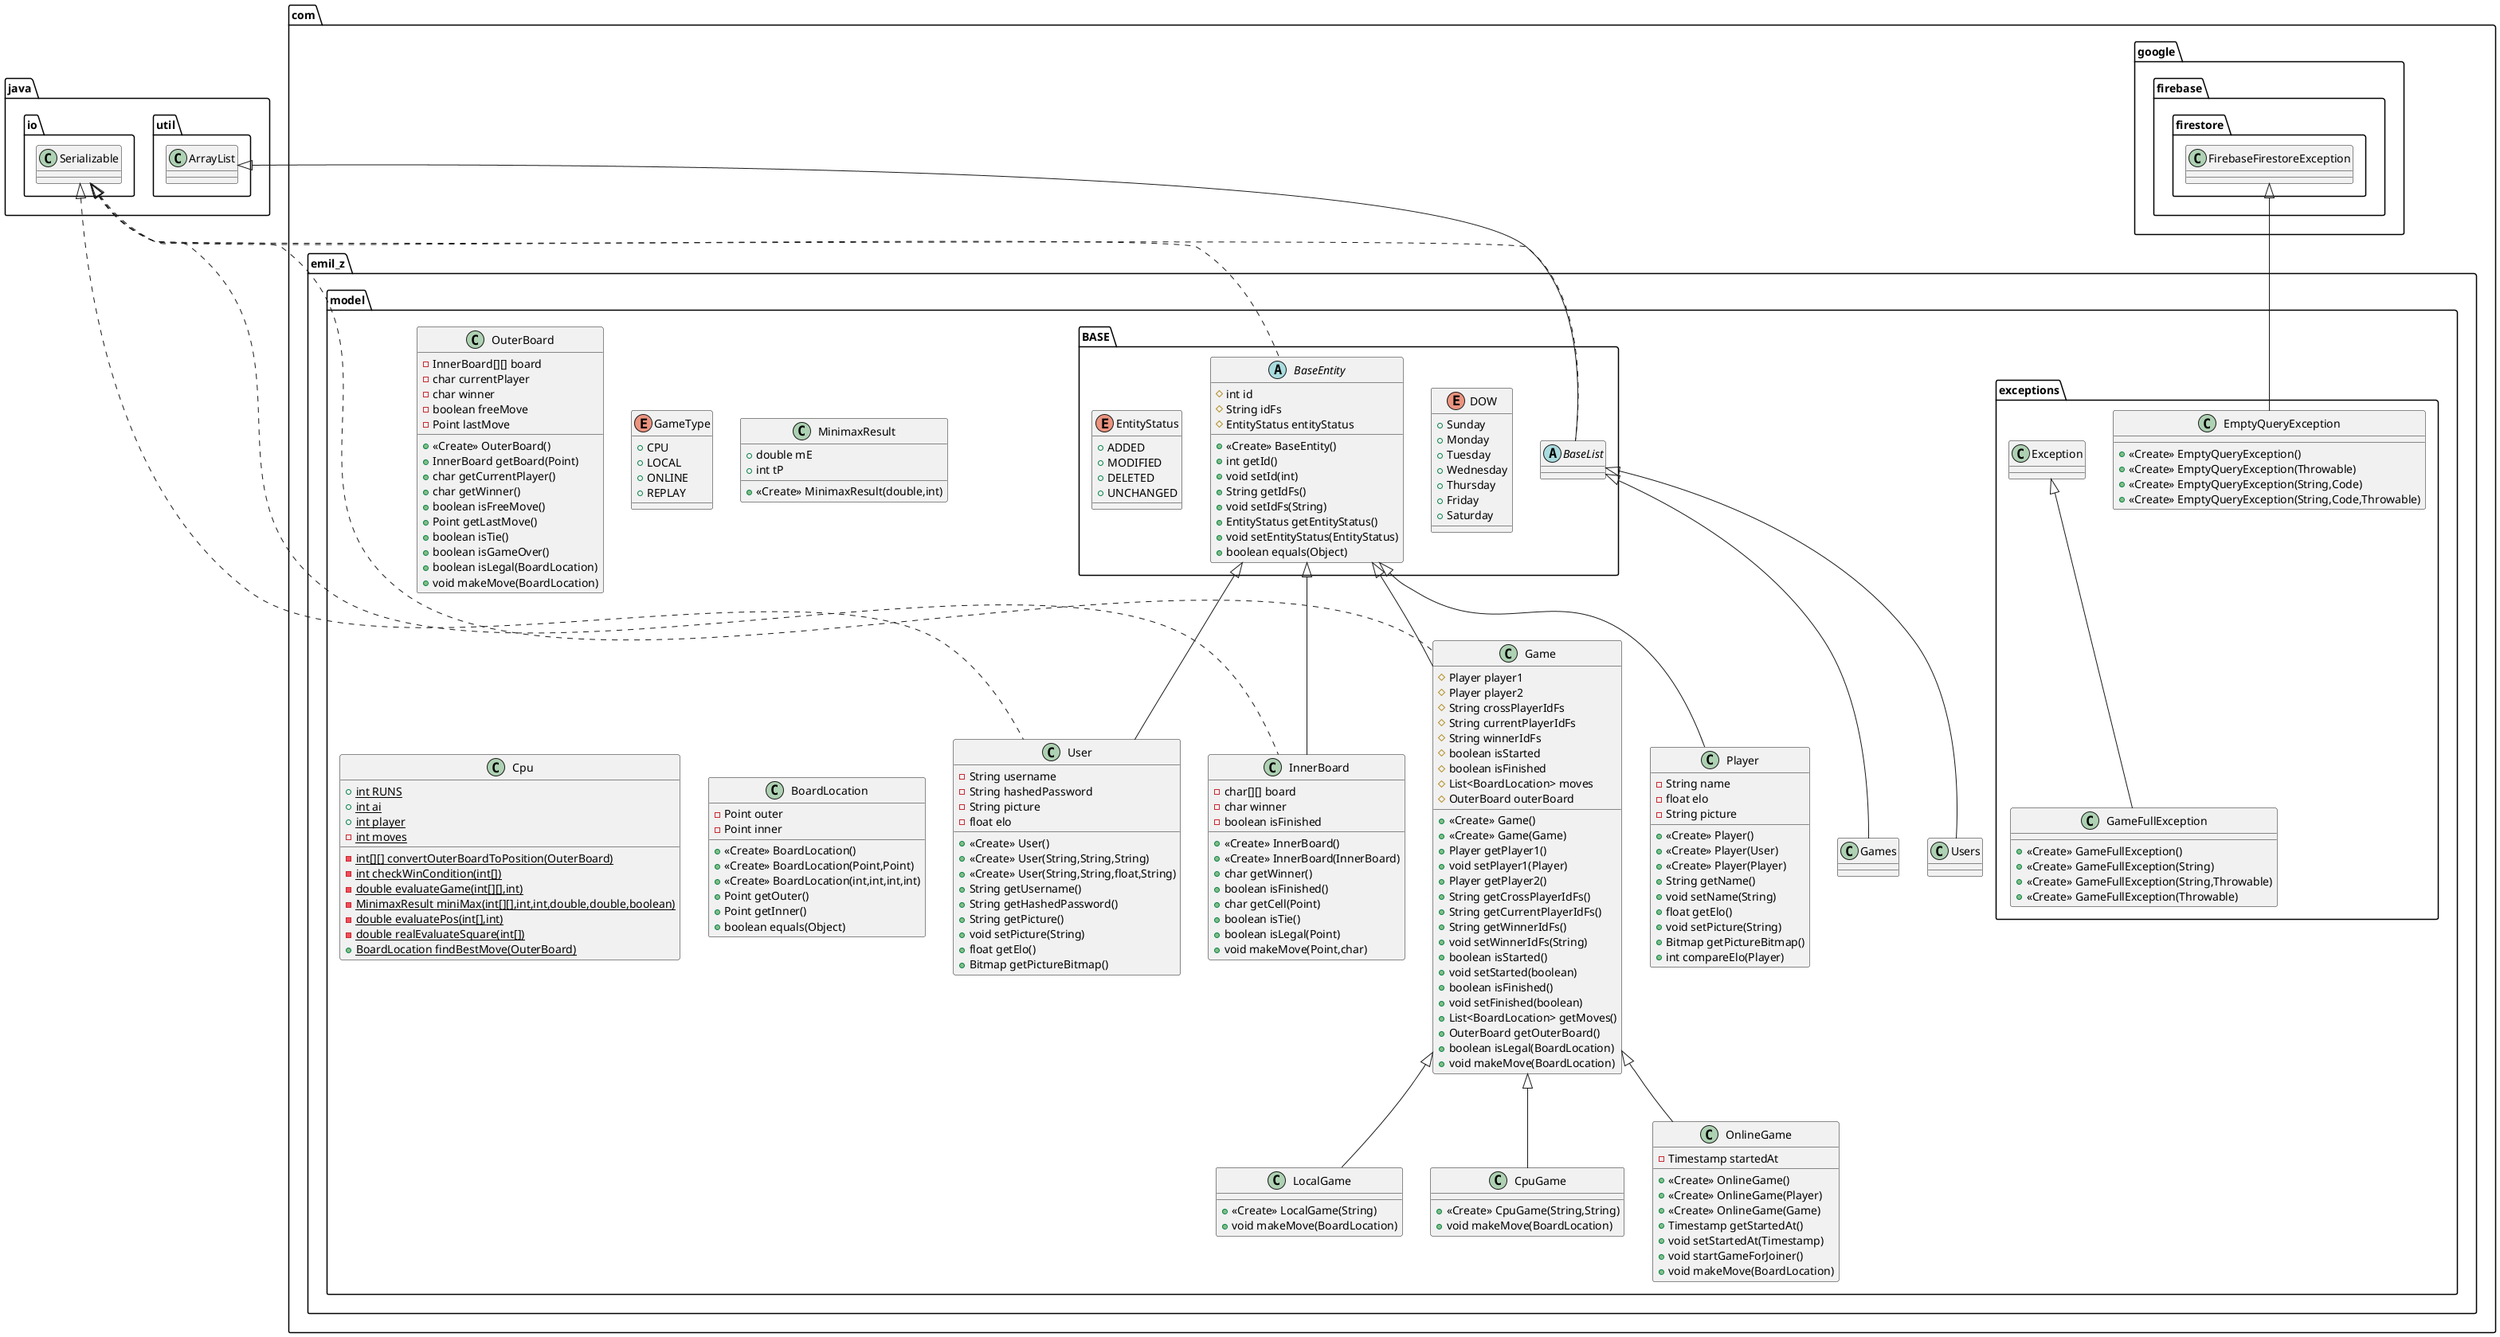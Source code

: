 @startuml
class com.emil_z.model.LocalGame {
+ <<Create>> LocalGame(String)
+ void makeMove(BoardLocation)
}

abstract class com.emil_z.model.BASE.BaseEntity {
# int id
# String idFs
# EntityStatus entityStatus
+ <<Create>> BaseEntity()
+ int getId()
+ void setId(int)
+ String getIdFs()
+ void setIdFs(String)
+ EntityStatus getEntityStatus()
+ void setEntityStatus(EntityStatus)
+ boolean equals(Object)
}


class com.emil_z.model.OuterBoard {
- InnerBoard[][] board
- char currentPlayer
- char winner
- boolean freeMove
- Point lastMove
+ <<Create>> OuterBoard()
+ InnerBoard getBoard(Point)
+ char getCurrentPlayer()
+ char getWinner()
+ boolean isFreeMove()
+ Point getLastMove()
+ boolean isTie()
+ boolean isGameOver()
+ boolean isLegal(BoardLocation)
+ void makeMove(BoardLocation)
}


class com.emil_z.model.exceptions.GameFullException {
+ <<Create>> GameFullException()
+ <<Create>> GameFullException(String)
+ <<Create>> GameFullException(String,Throwable)
+ <<Create>> GameFullException(Throwable)
}

enum com.emil_z.model.GameType {
+  CPU
+  LOCAL
+  ONLINE
+  REPLAY
}

class com.emil_z.model.Player {
- String name
- float elo
- String picture
+ <<Create>> Player()
+ <<Create>> Player(User)
+ <<Create>> Player(Player)
+ String getName()
+ void setName(String)
+ float getElo()
+ void setPicture(String)
+ Bitmap getPictureBitmap()
+ int compareElo(Player)
}


class com.emil_z.model.MinimaxResult {
+ double mE
+ int tP
+ <<Create>> MinimaxResult(double,int)
}


class com.emil_z.model.Cpu {
+ {static} int RUNS
+ {static} int ai
+ {static} int player
- {static} int moves
- {static} int[][] convertOuterBoardToPosition(OuterBoard)
- {static} int checkWinCondition(int[])
- {static} double evaluateGame(int[][],int)
- {static} MinimaxResult miniMax(int[][],int,int,double,double,boolean)
- {static} double evaluatePos(int[],int)
- {static} double realEvaluateSquare(int[])
+ {static} BoardLocation findBestMove(OuterBoard)
}


class com.emil_z.model.User {
- String username
- String hashedPassword
- String picture
- float elo
+ <<Create>> User()
+ <<Create>> User(String,String,String)
+ <<Create>> User(String,String,float,String)
+ String getUsername()
+ String getHashedPassword()
+ String getPicture()
+ void setPicture(String)
+ float getElo()
+ Bitmap getPictureBitmap()
}


class com.emil_z.model.BoardLocation {
- Point outer
- Point inner
+ <<Create>> BoardLocation()
+ <<Create>> BoardLocation(Point,Point)
+ <<Create>> BoardLocation(int,int,int,int)
+ Point getOuter()
+ Point getInner()
+ boolean equals(Object)
}


class com.emil_z.model.InnerBoard {
- char[][] board
- char winner
- boolean isFinished
+ <<Create>> InnerBoard()
+ <<Create>> InnerBoard(InnerBoard)
+ char getWinner()
+ boolean isFinished()
+ char getCell(Point)
+ boolean isTie()
+ boolean isLegal(Point)
+ void makeMove(Point,char)
}


class com.emil_z.model.Game {
# Player player1
# Player player2
# String crossPlayerIdFs
# String currentPlayerIdFs
# String winnerIdFs
# boolean isStarted
# boolean isFinished
# List<BoardLocation> moves
# OuterBoard outerBoard
+ <<Create>> Game()
+ <<Create>> Game(Game)
+ Player getPlayer1()
+ void setPlayer1(Player)
+ Player getPlayer2()
+ String getCrossPlayerIdFs()
+ String getCurrentPlayerIdFs()
+ String getWinnerIdFs()
+ void setWinnerIdFs(String)
+ boolean isStarted()
+ void setStarted(boolean)
+ boolean isFinished()
+ void setFinished(boolean)
+ List<BoardLocation> getMoves()
+ OuterBoard getOuterBoard()
+ boolean isLegal(BoardLocation)
+ void makeMove(BoardLocation)
}


class com.emil_z.model.CpuGame {
+ <<Create>> CpuGame(String,String)
+ void makeMove(BoardLocation)
}

class com.emil_z.model.OnlineGame {
- Timestamp startedAt
+ <<Create>> OnlineGame()
+ <<Create>> OnlineGame(Player)
+ <<Create>> OnlineGame(Game)
+ Timestamp getStartedAt()
+ void setStartedAt(Timestamp)
+ void startGameForJoiner()
+ void makeMove(BoardLocation)
}


class com.emil_z.model.exceptions.EmptyQueryException {
+ <<Create>> EmptyQueryException()
+ <<Create>> EmptyQueryException(Throwable)
+ <<Create>> EmptyQueryException(String,Code)
+ <<Create>> EmptyQueryException(String,Code,Throwable)
}

enum com.emil_z.model.BASE.DOW {
+  Sunday
+  Monday
+  Tuesday
+  Wednesday
+  Thursday
+  Friday
+  Saturday
}

abstract class com.emil_z.model.BASE.BaseList {
}
class com.emil_z.model.Games {
}
class com.emil_z.model.Users {
}
enum com.emil_z.model.BASE.EntityStatus {
+  ADDED
+  MODIFIED
+  DELETED
+  UNCHANGED
}



com.emil_z.model.Game <|-- com.emil_z.model.LocalGame
java.io.Serializable <|.. com.emil_z.model.BASE.BaseEntity
com.emil_z.model.exceptions.Exception <|-- com.emil_z.model.exceptions.GameFullException
com.emil_z.model.BASE.BaseEntity <|-- com.emil_z.model.Player
java.io.Serializable <|.. com.emil_z.model.User
com.emil_z.model.BASE.BaseEntity <|-- com.emil_z.model.User
java.io.Serializable <|.. com.emil_z.model.InnerBoard
com.emil_z.model.BASE.BaseEntity <|-- com.emil_z.model.InnerBoard
java.io.Serializable <|.. com.emil_z.model.Game
com.emil_z.model.BASE.BaseEntity <|-- com.emil_z.model.Game
com.emil_z.model.Game <|-- com.emil_z.model.CpuGame
com.emil_z.model.Game <|-- com.emil_z.model.OnlineGame
com.google.firebase.firestore.FirebaseFirestoreException <|-- com.emil_z.model.exceptions.EmptyQueryException
java.io.Serializable <|.. com.emil_z.model.BASE.BaseList
java.util.ArrayList <|-- com.emil_z.model.BASE.BaseList
com.emil_z.model.BASE.BaseList <|-- com.emil_z.model.Games
com.emil_z.model.BASE.BaseList <|-- com.emil_z.model.Users
@enduml